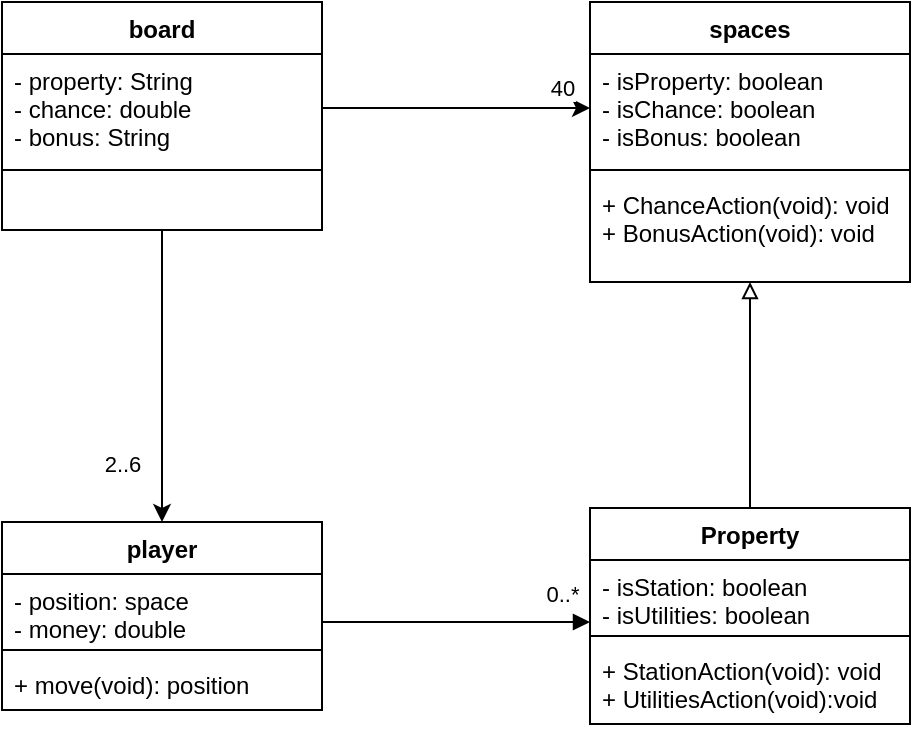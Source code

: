<mxfile version="13.8.0" type="github">
  <diagram id="v5Qnelu_j760oOlAtmTE" name="Page-1">
    <mxGraphModel dx="373" dy="668" grid="1" gridSize="10" guides="1" tooltips="1" connect="1" arrows="1" fold="1" page="1" pageScale="1" pageWidth="827" pageHeight="1169" math="0" shadow="0">
      <root>
        <mxCell id="0" />
        <mxCell id="1" parent="0" />
        <mxCell id="AkJy2YZzXb0Occ69dCrq-19" style="edgeStyle=orthogonalEdgeStyle;rounded=0;orthogonalLoop=1;jettySize=auto;html=1;" edge="1" parent="1" source="AkJy2YZzXb0Occ69dCrq-1" target="AkJy2YZzXb0Occ69dCrq-9">
          <mxGeometry relative="1" as="geometry" />
        </mxCell>
        <mxCell id="AkJy2YZzXb0Occ69dCrq-20" value="2..6" style="edgeLabel;html=1;align=center;verticalAlign=middle;resizable=0;points=[];" vertex="1" connectable="0" parent="AkJy2YZzXb0Occ69dCrq-19">
          <mxGeometry x="0.362" y="-4" relative="1" as="geometry">
            <mxPoint x="-16" y="17" as="offset" />
          </mxGeometry>
        </mxCell>
        <mxCell id="AkJy2YZzXb0Occ69dCrq-1" value="board" style="swimlane;fontStyle=1;align=center;verticalAlign=top;childLayout=stackLayout;horizontal=1;startSize=26;horizontalStack=0;resizeParent=1;resizeParentMax=0;resizeLast=0;collapsible=1;marginBottom=0;" vertex="1" parent="1">
          <mxGeometry x="120" y="70" width="160" height="114" as="geometry" />
        </mxCell>
        <mxCell id="AkJy2YZzXb0Occ69dCrq-2" value="- property: String&#xa;- chance: double&#xa;- bonus: String" style="text;strokeColor=none;fillColor=none;align=left;verticalAlign=top;spacingLeft=4;spacingRight=4;overflow=hidden;rotatable=0;points=[[0,0.5],[1,0.5]];portConstraint=eastwest;" vertex="1" parent="AkJy2YZzXb0Occ69dCrq-1">
          <mxGeometry y="26" width="160" height="54" as="geometry" />
        </mxCell>
        <mxCell id="AkJy2YZzXb0Occ69dCrq-3" value="" style="line;strokeWidth=1;fillColor=none;align=left;verticalAlign=middle;spacingTop=-1;spacingLeft=3;spacingRight=3;rotatable=0;labelPosition=right;points=[];portConstraint=eastwest;" vertex="1" parent="AkJy2YZzXb0Occ69dCrq-1">
          <mxGeometry y="80" width="160" height="8" as="geometry" />
        </mxCell>
        <mxCell id="AkJy2YZzXb0Occ69dCrq-4" value=" " style="text;strokeColor=none;fillColor=none;align=left;verticalAlign=top;spacingLeft=4;spacingRight=4;overflow=hidden;rotatable=0;points=[[0,0.5],[1,0.5]];portConstraint=eastwest;" vertex="1" parent="AkJy2YZzXb0Occ69dCrq-1">
          <mxGeometry y="88" width="160" height="26" as="geometry" />
        </mxCell>
        <mxCell id="AkJy2YZzXb0Occ69dCrq-5" value="spaces" style="swimlane;fontStyle=1;align=center;verticalAlign=top;childLayout=stackLayout;horizontal=1;startSize=26;horizontalStack=0;resizeParent=1;resizeParentMax=0;resizeLast=0;collapsible=1;marginBottom=0;" vertex="1" parent="1">
          <mxGeometry x="414" y="70" width="160" height="140" as="geometry" />
        </mxCell>
        <mxCell id="AkJy2YZzXb0Occ69dCrq-6" value="- isProperty: boolean&#xa;- isChance: boolean&#xa;- isBonus: boolean" style="text;strokeColor=none;fillColor=none;align=left;verticalAlign=top;spacingLeft=4;spacingRight=4;overflow=hidden;rotatable=0;points=[[0,0.5],[1,0.5]];portConstraint=eastwest;" vertex="1" parent="AkJy2YZzXb0Occ69dCrq-5">
          <mxGeometry y="26" width="160" height="54" as="geometry" />
        </mxCell>
        <mxCell id="AkJy2YZzXb0Occ69dCrq-7" value="" style="line;strokeWidth=1;fillColor=none;align=left;verticalAlign=middle;spacingTop=-1;spacingLeft=3;spacingRight=3;rotatable=0;labelPosition=right;points=[];portConstraint=eastwest;" vertex="1" parent="AkJy2YZzXb0Occ69dCrq-5">
          <mxGeometry y="80" width="160" height="8" as="geometry" />
        </mxCell>
        <mxCell id="AkJy2YZzXb0Occ69dCrq-8" value="+ ChanceAction(void): void&#xa;+ BonusAction(void): void" style="text;strokeColor=none;fillColor=none;align=left;verticalAlign=top;spacingLeft=4;spacingRight=4;overflow=hidden;rotatable=0;points=[[0,0.5],[1,0.5]];portConstraint=eastwest;" vertex="1" parent="AkJy2YZzXb0Occ69dCrq-5">
          <mxGeometry y="88" width="160" height="52" as="geometry" />
        </mxCell>
        <mxCell id="AkJy2YZzXb0Occ69dCrq-17" style="edgeStyle=orthogonalEdgeStyle;rounded=0;orthogonalLoop=1;jettySize=auto;html=1;" edge="1" parent="1" source="AkJy2YZzXb0Occ69dCrq-2" target="AkJy2YZzXb0Occ69dCrq-5">
          <mxGeometry relative="1" as="geometry">
            <Array as="points">
              <mxPoint x="380" y="123" />
              <mxPoint x="380" y="123" />
            </Array>
          </mxGeometry>
        </mxCell>
        <mxCell id="AkJy2YZzXb0Occ69dCrq-18" value="40" style="edgeLabel;html=1;align=center;verticalAlign=middle;resizable=0;points=[];" vertex="1" connectable="0" parent="AkJy2YZzXb0Occ69dCrq-17">
          <mxGeometry x="0.635" y="2" relative="1" as="geometry">
            <mxPoint x="10" y="-8" as="offset" />
          </mxGeometry>
        </mxCell>
        <mxCell id="AkJy2YZzXb0Occ69dCrq-21" style="edgeStyle=orthogonalEdgeStyle;rounded=0;orthogonalLoop=1;jettySize=auto;html=1;endArrow=block;endFill=0;" edge="1" parent="1" source="AkJy2YZzXb0Occ69dCrq-13" target="AkJy2YZzXb0Occ69dCrq-5">
          <mxGeometry relative="1" as="geometry" />
        </mxCell>
        <mxCell id="AkJy2YZzXb0Occ69dCrq-22" style="edgeStyle=orthogonalEdgeStyle;rounded=0;orthogonalLoop=1;jettySize=auto;html=1;endArrow=block;endFill=1;" edge="1" parent="1" source="AkJy2YZzXb0Occ69dCrq-9" target="AkJy2YZzXb0Occ69dCrq-13">
          <mxGeometry relative="1" as="geometry">
            <Array as="points">
              <mxPoint x="380" y="380" />
              <mxPoint x="380" y="380" />
            </Array>
          </mxGeometry>
        </mxCell>
        <mxCell id="AkJy2YZzXb0Occ69dCrq-23" value="0..*" style="edgeLabel;html=1;align=center;verticalAlign=middle;resizable=0;points=[];" vertex="1" connectable="0" parent="AkJy2YZzXb0Occ69dCrq-22">
          <mxGeometry x="0.492" y="-11" relative="1" as="geometry">
            <mxPoint x="20" y="-25" as="offset" />
          </mxGeometry>
        </mxCell>
        <mxCell id="AkJy2YZzXb0Occ69dCrq-9" value="player" style="swimlane;fontStyle=1;align=center;verticalAlign=top;childLayout=stackLayout;horizontal=1;startSize=26;horizontalStack=0;resizeParent=1;resizeParentMax=0;resizeLast=0;collapsible=1;marginBottom=0;" vertex="1" parent="1">
          <mxGeometry x="120" y="330" width="160" height="94" as="geometry" />
        </mxCell>
        <mxCell id="AkJy2YZzXb0Occ69dCrq-10" value="- position: space&#xa;- money: double" style="text;strokeColor=none;fillColor=none;align=left;verticalAlign=top;spacingLeft=4;spacingRight=4;overflow=hidden;rotatable=0;points=[[0,0.5],[1,0.5]];portConstraint=eastwest;" vertex="1" parent="AkJy2YZzXb0Occ69dCrq-9">
          <mxGeometry y="26" width="160" height="34" as="geometry" />
        </mxCell>
        <mxCell id="AkJy2YZzXb0Occ69dCrq-11" value="" style="line;strokeWidth=1;fillColor=none;align=left;verticalAlign=middle;spacingTop=-1;spacingLeft=3;spacingRight=3;rotatable=0;labelPosition=right;points=[];portConstraint=eastwest;" vertex="1" parent="AkJy2YZzXb0Occ69dCrq-9">
          <mxGeometry y="60" width="160" height="8" as="geometry" />
        </mxCell>
        <mxCell id="AkJy2YZzXb0Occ69dCrq-12" value="+ move(void): position" style="text;strokeColor=none;fillColor=none;align=left;verticalAlign=top;spacingLeft=4;spacingRight=4;overflow=hidden;rotatable=0;points=[[0,0.5],[1,0.5]];portConstraint=eastwest;" vertex="1" parent="AkJy2YZzXb0Occ69dCrq-9">
          <mxGeometry y="68" width="160" height="26" as="geometry" />
        </mxCell>
        <mxCell id="AkJy2YZzXb0Occ69dCrq-13" value="Property" style="swimlane;fontStyle=1;align=center;verticalAlign=top;childLayout=stackLayout;horizontal=1;startSize=26;horizontalStack=0;resizeParent=1;resizeParentMax=0;resizeLast=0;collapsible=1;marginBottom=0;" vertex="1" parent="1">
          <mxGeometry x="414" y="323" width="160" height="108" as="geometry" />
        </mxCell>
        <mxCell id="AkJy2YZzXb0Occ69dCrq-14" value="- isStation: boolean&#xa;- isUtilities: boolean" style="text;strokeColor=none;fillColor=none;align=left;verticalAlign=top;spacingLeft=4;spacingRight=4;overflow=hidden;rotatable=0;points=[[0,0.5],[1,0.5]];portConstraint=eastwest;" vertex="1" parent="AkJy2YZzXb0Occ69dCrq-13">
          <mxGeometry y="26" width="160" height="34" as="geometry" />
        </mxCell>
        <mxCell id="AkJy2YZzXb0Occ69dCrq-15" value="" style="line;strokeWidth=1;fillColor=none;align=left;verticalAlign=middle;spacingTop=-1;spacingLeft=3;spacingRight=3;rotatable=0;labelPosition=right;points=[];portConstraint=eastwest;" vertex="1" parent="AkJy2YZzXb0Occ69dCrq-13">
          <mxGeometry y="60" width="160" height="8" as="geometry" />
        </mxCell>
        <mxCell id="AkJy2YZzXb0Occ69dCrq-16" value="+ StationAction(void): void&#xa;+ UtilitiesAction(void):void" style="text;strokeColor=none;fillColor=none;align=left;verticalAlign=top;spacingLeft=4;spacingRight=4;overflow=hidden;rotatable=0;points=[[0,0.5],[1,0.5]];portConstraint=eastwest;" vertex="1" parent="AkJy2YZzXb0Occ69dCrq-13">
          <mxGeometry y="68" width="160" height="40" as="geometry" />
        </mxCell>
      </root>
    </mxGraphModel>
  </diagram>
</mxfile>
